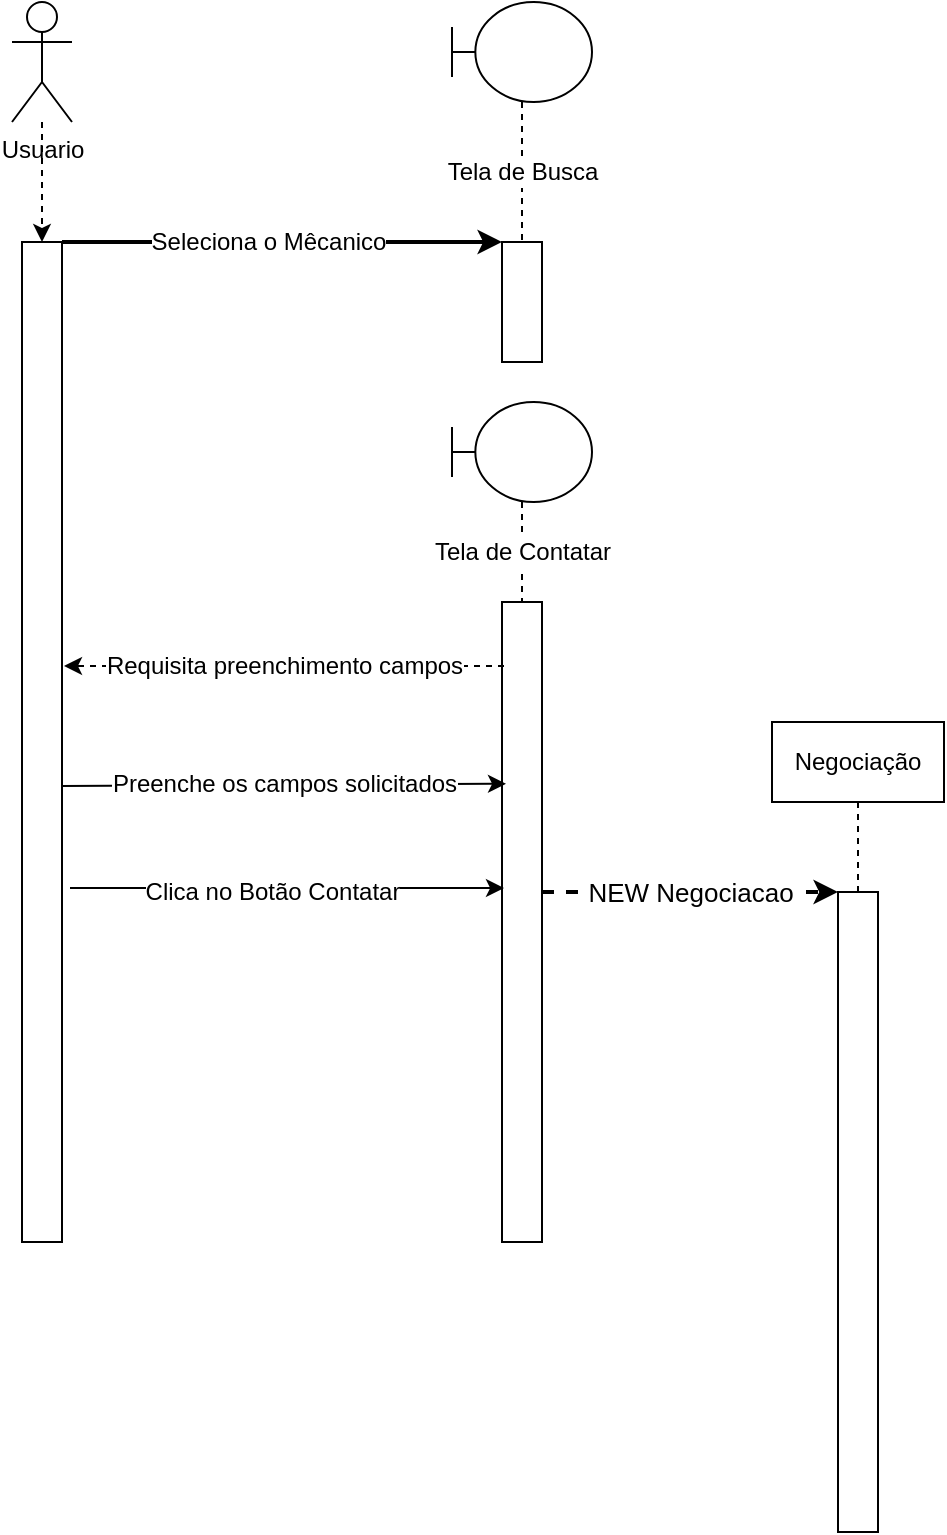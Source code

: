 <mxfile version="16.5.1" type="device"><diagram id="cGVILP1uy3eUs_8UALe9" name="Página-1"><mxGraphModel dx="782" dy="865" grid="1" gridSize="10" guides="1" tooltips="1" connect="1" arrows="1" fold="1" page="1" pageScale="1" pageWidth="827" pageHeight="1169" math="0" shadow="0"><root><mxCell id="0"/><mxCell id="1" parent="0"/><mxCell id="DRumkhBSd841a4Q9_iB0-1" style="edgeStyle=orthogonalEdgeStyle;rounded=0;orthogonalLoop=1;jettySize=auto;html=1;dashed=1;entryX=0.5;entryY=0;entryDx=0;entryDy=0;" edge="1" parent="1" source="DRumkhBSd841a4Q9_iB0-2" target="DRumkhBSd841a4Q9_iB0-3"><mxGeometry relative="1" as="geometry"><mxPoint x="85" y="270" as="targetPoint"/></mxGeometry></mxCell><mxCell id="DRumkhBSd841a4Q9_iB0-2" value="Usuario" style="shape=umlActor;verticalLabelPosition=bottom;verticalAlign=top;html=1;outlineConnect=0;" vertex="1" parent="1"><mxGeometry x="70" y="140" width="30" height="60" as="geometry"/></mxCell><mxCell id="DRumkhBSd841a4Q9_iB0-3" value="" style="rounded=0;whiteSpace=wrap;html=1;" vertex="1" parent="1"><mxGeometry x="75" y="260" width="20" height="500" as="geometry"/></mxCell><mxCell id="DRumkhBSd841a4Q9_iB0-8" value="" style="rounded=0;whiteSpace=wrap;html=1;" vertex="1" parent="1"><mxGeometry x="315" y="260" width="20" height="60" as="geometry"/></mxCell><mxCell id="DRumkhBSd841a4Q9_iB0-9" value="&lt;font style=&quot;font-size: 12px&quot;&gt;Tela de Busca&lt;/font&gt;" style="edgeStyle=orthogonalEdgeStyle;rounded=0;orthogonalLoop=1;jettySize=auto;html=1;dashed=1;endArrow=none;endFill=0;entryX=0.5;entryY=0;entryDx=0;entryDy=0;" edge="1" parent="1" source="DRumkhBSd841a4Q9_iB0-10" target="DRumkhBSd841a4Q9_iB0-8"><mxGeometry relative="1" as="geometry"><mxPoint x="320" y="232.5" as="targetPoint"/></mxGeometry></mxCell><mxCell id="DRumkhBSd841a4Q9_iB0-10" value="" style="shape=umlBoundary;whiteSpace=wrap;html=1;fontSize=13;" vertex="1" parent="1"><mxGeometry x="290" y="140" width="70" height="50" as="geometry"/></mxCell><mxCell id="DRumkhBSd841a4Q9_iB0-11" value="" style="endArrow=classic;html=1;strokeWidth=2;rounded=0;entryX=0;entryY=0;entryDx=0;entryDy=0;exitX=1;exitY=0;exitDx=0;exitDy=0;endFill=1;" edge="1" parent="1" source="DRumkhBSd841a4Q9_iB0-3" target="DRumkhBSd841a4Q9_iB0-8"><mxGeometry width="50" height="50" relative="1" as="geometry"><mxPoint x="100" y="280" as="sourcePoint"/><mxPoint x="430" y="420" as="targetPoint"/></mxGeometry></mxCell><mxCell id="DRumkhBSd841a4Q9_iB0-13" value="&lt;font style=&quot;font-size: 12px&quot;&gt;Seleciona o Mêcanico&lt;/font&gt;" style="edgeLabel;html=1;align=center;verticalAlign=middle;resizable=0;points=[];" vertex="1" connectable="0" parent="DRumkhBSd841a4Q9_iB0-11"><mxGeometry x="-0.23" y="1" relative="1" as="geometry"><mxPoint x="18" y="1" as="offset"/></mxGeometry></mxCell><mxCell id="DRumkhBSd841a4Q9_iB0-16" value="Tela de Contatar" style="edgeStyle=orthogonalEdgeStyle;rounded=0;orthogonalLoop=1;jettySize=auto;html=1;entryX=0.5;entryY=0;entryDx=0;entryDy=0;fontSize=12;endArrow=none;endFill=0;dashed=1;" edge="1" parent="1" source="DRumkhBSd841a4Q9_iB0-14" target="DRumkhBSd841a4Q9_iB0-15"><mxGeometry relative="1" as="geometry"/></mxCell><mxCell id="DRumkhBSd841a4Q9_iB0-14" value="" style="shape=umlBoundary;whiteSpace=wrap;html=1;fontSize=13;" vertex="1" parent="1"><mxGeometry x="290" y="340" width="70" height="50" as="geometry"/></mxCell><mxCell id="DRumkhBSd841a4Q9_iB0-15" value="" style="rounded=0;whiteSpace=wrap;html=1;" vertex="1" parent="1"><mxGeometry x="315" y="440" width="20" height="320" as="geometry"/></mxCell><mxCell id="DRumkhBSd841a4Q9_iB0-22" value="Requisita preenchimento campos" style="endArrow=classic;html=1;rounded=0;dashed=1;fontSize=12;entryX=1.05;entryY=0.424;entryDx=0;entryDy=0;entryPerimeter=0;exitX=0.05;exitY=0.1;exitDx=0;exitDy=0;exitPerimeter=0;" edge="1" parent="1" source="DRumkhBSd841a4Q9_iB0-15" target="DRumkhBSd841a4Q9_iB0-3"><mxGeometry width="50" height="50" relative="1" as="geometry"><mxPoint x="250" y="472" as="sourcePoint"/><mxPoint x="430" y="420" as="targetPoint"/></mxGeometry></mxCell><mxCell id="DRumkhBSd841a4Q9_iB0-23" value="Preenche os campos solicitados" style="endArrow=classic;html=1;rounded=0;fontSize=12;exitX=1;exitY=0.544;exitDx=0;exitDy=0;exitPerimeter=0;entryX=0.1;entryY=0.284;entryDx=0;entryDy=0;entryPerimeter=0;" edge="1" parent="1" source="DRumkhBSd841a4Q9_iB0-3" target="DRumkhBSd841a4Q9_iB0-15"><mxGeometry width="50" height="50" relative="1" as="geometry"><mxPoint x="380" y="480" as="sourcePoint"/><mxPoint x="300" y="532" as="targetPoint"/></mxGeometry></mxCell><mxCell id="DRumkhBSd841a4Q9_iB0-25" value="" style="endArrow=classic;html=1;rounded=0;fontSize=12;exitX=1.2;exitY=0.646;exitDx=0;exitDy=0;exitPerimeter=0;entryX=0.05;entryY=0.447;entryDx=0;entryDy=0;entryPerimeter=0;" edge="1" parent="1" source="DRumkhBSd841a4Q9_iB0-3" target="DRumkhBSd841a4Q9_iB0-15"><mxGeometry width="50" height="50" relative="1" as="geometry"><mxPoint x="380" y="480" as="sourcePoint"/><mxPoint x="430" y="430" as="targetPoint"/></mxGeometry></mxCell><mxCell id="DRumkhBSd841a4Q9_iB0-27" value="Clica no Botão Contatar" style="edgeLabel;html=1;align=center;verticalAlign=middle;resizable=0;points=[];fontSize=12;" vertex="1" connectable="0" parent="DRumkhBSd841a4Q9_iB0-25"><mxGeometry x="-0.355" y="-1" relative="1" as="geometry"><mxPoint x="31" y="1" as="offset"/></mxGeometry></mxCell><mxCell id="DRumkhBSd841a4Q9_iB0-30" style="edgeStyle=orthogonalEdgeStyle;rounded=0;orthogonalLoop=1;jettySize=auto;html=1;entryX=0.5;entryY=0;entryDx=0;entryDy=0;fontSize=12;endArrow=none;endFill=0;dashed=1;" edge="1" parent="1" source="DRumkhBSd841a4Q9_iB0-28" target="DRumkhBSd841a4Q9_iB0-29"><mxGeometry relative="1" as="geometry"/></mxCell><mxCell id="DRumkhBSd841a4Q9_iB0-28" value="Negociação" style="rounded=0;whiteSpace=wrap;html=1;fontSize=12;" vertex="1" parent="1"><mxGeometry x="450" y="500" width="86" height="40" as="geometry"/></mxCell><mxCell id="DRumkhBSd841a4Q9_iB0-29" value="" style="rounded=0;whiteSpace=wrap;html=1;" vertex="1" parent="1"><mxGeometry x="483" y="585" width="20" height="320" as="geometry"/></mxCell><mxCell id="DRumkhBSd841a4Q9_iB0-33" value="NEW Negociacao" style="endArrow=classic;dashed=1;html=1;strokeWidth=2;rounded=0;fontSize=13;exitX=1;exitY=0.453;exitDx=0;exitDy=0;endFill=1;exitPerimeter=0;entryX=0;entryY=0;entryDx=0;entryDy=0;" edge="1" parent="1" source="DRumkhBSd841a4Q9_iB0-15" target="DRumkhBSd841a4Q9_iB0-29"><mxGeometry width="50" height="50" relative="1" as="geometry"><mxPoint x="439" y="438" as="sourcePoint"/><mxPoint x="480" y="510" as="targetPoint"/></mxGeometry></mxCell></root></mxGraphModel></diagram></mxfile>